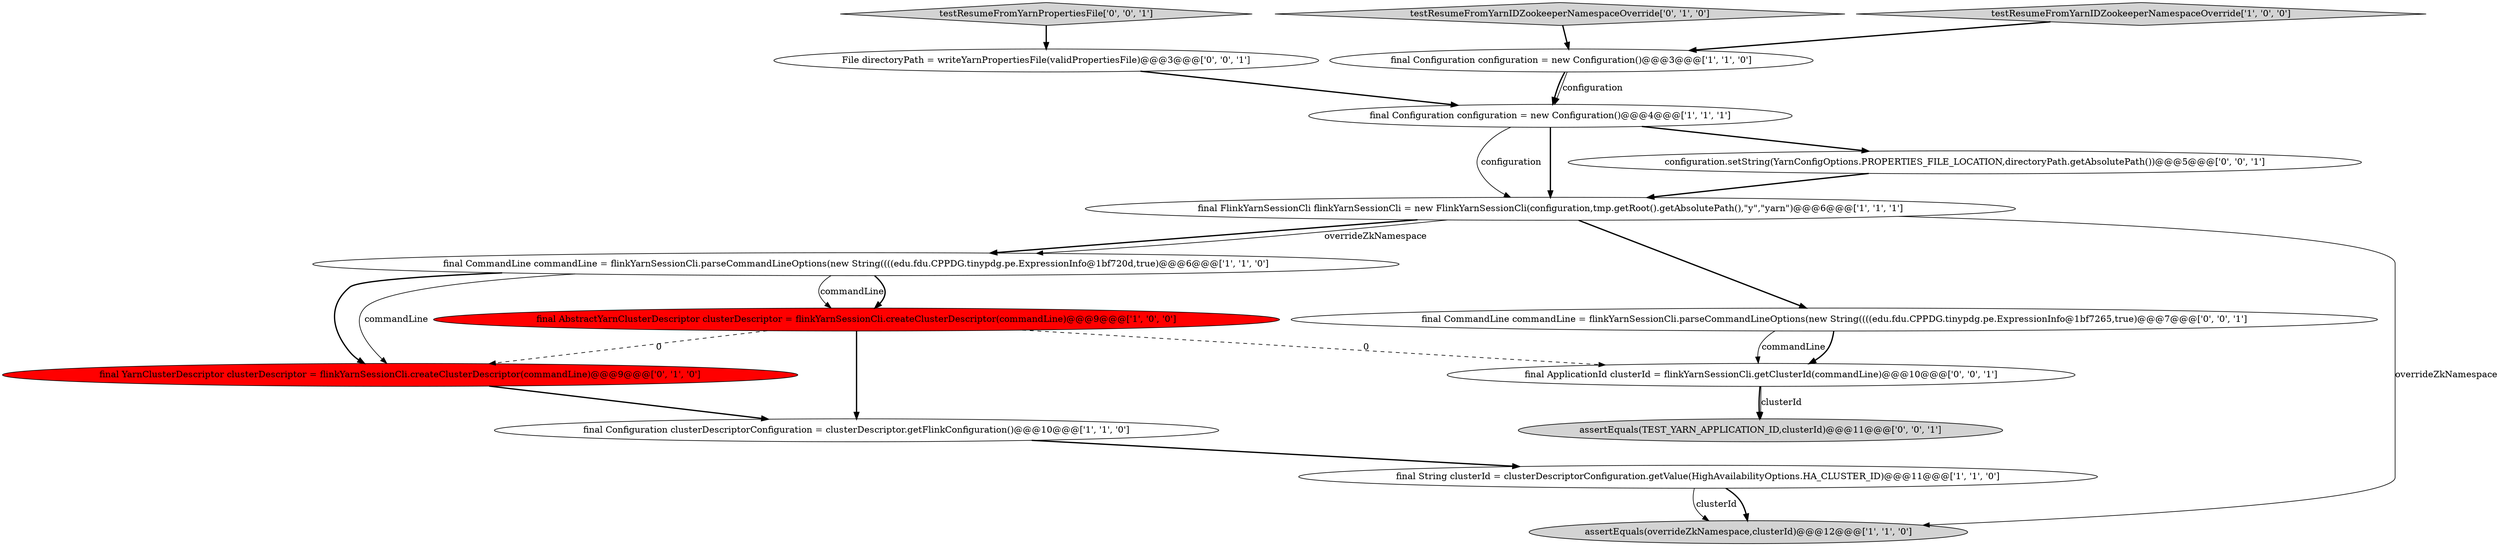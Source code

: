 digraph {
0 [style = filled, label = "final Configuration configuration = new Configuration()@@@4@@@['1', '1', '1']", fillcolor = white, shape = ellipse image = "AAA0AAABBB1BBB"];
5 [style = filled, label = "final CommandLine commandLine = flinkYarnSessionCli.parseCommandLineOptions(new String((((edu.fdu.CPPDG.tinypdg.pe.ExpressionInfo@1bf720d,true)@@@6@@@['1', '1', '0']", fillcolor = white, shape = ellipse image = "AAA0AAABBB1BBB"];
10 [style = filled, label = "testResumeFromYarnIDZookeeperNamespaceOverride['0', '1', '0']", fillcolor = lightgray, shape = diamond image = "AAA0AAABBB2BBB"];
11 [style = filled, label = "assertEquals(TEST_YARN_APPLICATION_ID,clusterId)@@@11@@@['0', '0', '1']", fillcolor = lightgray, shape = ellipse image = "AAA0AAABBB3BBB"];
1 [style = filled, label = "final AbstractYarnClusterDescriptor clusterDescriptor = flinkYarnSessionCli.createClusterDescriptor(commandLine)@@@9@@@['1', '0', '0']", fillcolor = red, shape = ellipse image = "AAA1AAABBB1BBB"];
16 [style = filled, label = "File directoryPath = writeYarnPropertiesFile(validPropertiesFile)@@@3@@@['0', '0', '1']", fillcolor = white, shape = ellipse image = "AAA0AAABBB3BBB"];
15 [style = filled, label = "testResumeFromYarnPropertiesFile['0', '0', '1']", fillcolor = lightgray, shape = diamond image = "AAA0AAABBB3BBB"];
3 [style = filled, label = "final Configuration configuration = new Configuration()@@@3@@@['1', '1', '0']", fillcolor = white, shape = ellipse image = "AAA0AAABBB1BBB"];
9 [style = filled, label = "final YarnClusterDescriptor clusterDescriptor = flinkYarnSessionCli.createClusterDescriptor(commandLine)@@@9@@@['0', '1', '0']", fillcolor = red, shape = ellipse image = "AAA1AAABBB2BBB"];
12 [style = filled, label = "final CommandLine commandLine = flinkYarnSessionCli.parseCommandLineOptions(new String((((edu.fdu.CPPDG.tinypdg.pe.ExpressionInfo@1bf7265,true)@@@7@@@['0', '0', '1']", fillcolor = white, shape = ellipse image = "AAA0AAABBB3BBB"];
8 [style = filled, label = "final FlinkYarnSessionCli flinkYarnSessionCli = new FlinkYarnSessionCli(configuration,tmp.getRoot().getAbsolutePath(),\"y\",\"yarn\")@@@6@@@['1', '1', '1']", fillcolor = white, shape = ellipse image = "AAA0AAABBB1BBB"];
4 [style = filled, label = "testResumeFromYarnIDZookeeperNamespaceOverride['1', '0', '0']", fillcolor = lightgray, shape = diamond image = "AAA0AAABBB1BBB"];
14 [style = filled, label = "final ApplicationId clusterId = flinkYarnSessionCli.getClusterId(commandLine)@@@10@@@['0', '0', '1']", fillcolor = white, shape = ellipse image = "AAA0AAABBB3BBB"];
7 [style = filled, label = "final Configuration clusterDescriptorConfiguration = clusterDescriptor.getFlinkConfiguration()@@@10@@@['1', '1', '0']", fillcolor = white, shape = ellipse image = "AAA0AAABBB1BBB"];
6 [style = filled, label = "assertEquals(overrideZkNamespace,clusterId)@@@12@@@['1', '1', '0']", fillcolor = lightgray, shape = ellipse image = "AAA0AAABBB1BBB"];
13 [style = filled, label = "configuration.setString(YarnConfigOptions.PROPERTIES_FILE_LOCATION,directoryPath.getAbsolutePath())@@@5@@@['0', '0', '1']", fillcolor = white, shape = ellipse image = "AAA0AAABBB3BBB"];
2 [style = filled, label = "final String clusterId = clusterDescriptorConfiguration.getValue(HighAvailabilityOptions.HA_CLUSTER_ID)@@@11@@@['1', '1', '0']", fillcolor = white, shape = ellipse image = "AAA0AAABBB1BBB"];
4->3 [style = bold, label=""];
16->0 [style = bold, label=""];
0->13 [style = bold, label=""];
5->9 [style = bold, label=""];
1->14 [style = dashed, label="0"];
5->9 [style = solid, label="commandLine"];
2->6 [style = bold, label=""];
3->0 [style = solid, label="configuration"];
2->6 [style = solid, label="clusterId"];
10->3 [style = bold, label=""];
1->9 [style = dashed, label="0"];
0->8 [style = solid, label="configuration"];
9->7 [style = bold, label=""];
15->16 [style = bold, label=""];
1->7 [style = bold, label=""];
3->0 [style = bold, label=""];
14->11 [style = solid, label="clusterId"];
5->1 [style = solid, label="commandLine"];
5->1 [style = bold, label=""];
12->14 [style = solid, label="commandLine"];
8->6 [style = solid, label="overrideZkNamespace"];
8->5 [style = bold, label=""];
8->5 [style = solid, label="overrideZkNamespace"];
7->2 [style = bold, label=""];
0->8 [style = bold, label=""];
12->14 [style = bold, label=""];
13->8 [style = bold, label=""];
14->11 [style = bold, label=""];
8->12 [style = bold, label=""];
}
